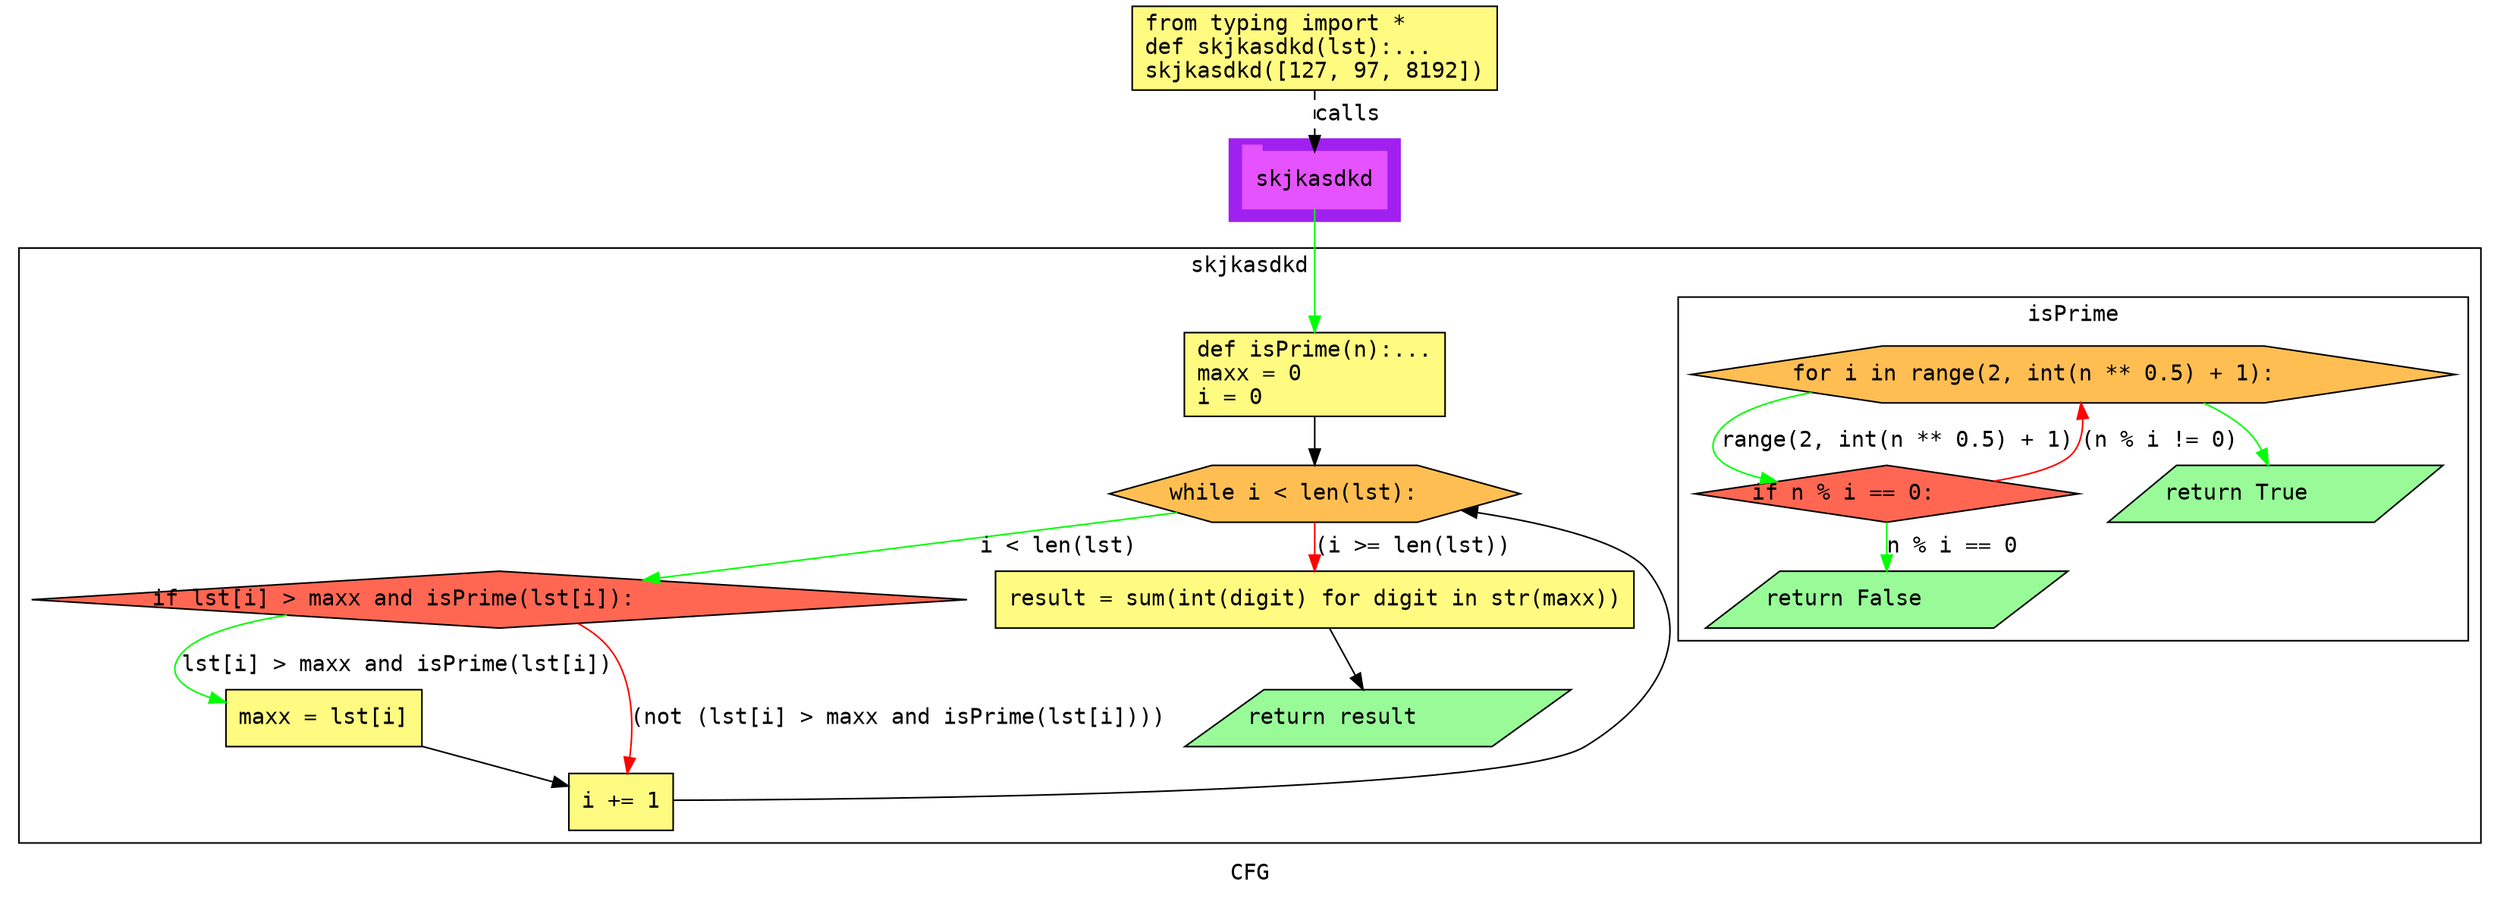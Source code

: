 digraph cluster412CFG {
	graph [bb="0,0,1574,560.5",
		compound=True,
		fontname="DejaVu Sans Mono",
		label=CFG,
		lheight=0.21,
		lp="787,11.5",
		lwidth=0.35,
		pack=False,
		rankdir=TB,
		ranksep=0.02
	];
	node [fontname="DejaVu Sans Mono",
		label="\N"
	];
	edge [fontname="DejaVu Sans Mono"];
	subgraph cluster_1 {
		graph [bb="774,424.5,882,476.5",
			color=purple,
			compound=true,
			fontname="DejaVu Sans Mono",
			label="",
			rankdir=TB,
			ranksep=0.02,
			shape=tab,
			style=filled
		];
		node [fontname="DejaVu Sans Mono"];
		edge [fontname="DejaVu Sans Mono"];
		26	[color="#E552FF",
			height=0.5,
			label=skjkasdkd,
			linenum="[20]",
			pos="828,450.5",
			shape=tab,
			style=filled,
			width=1.2639];
	}
	subgraph cluster0skjkasdkd {
		graph [bb="8,31,1566,407.5",
			compound=True,
			fontname="DejaVu Sans Mono",
			label=skjkasdkd,
			lheight=0.21,
			lp="787,396",
			lwidth=1.04,
			pack=False,
			rankdir=TB,
			ranksep=0.02
		];
		node [fontname="DejaVu Sans Mono"];
		edge [fontname="DejaVu Sans Mono"];
		subgraph cluster_17 {
			graph [color=purple,
				compound=true,
				fontname="DejaVu Sans Mono",
				label="",
				rankdir=TB,
				ranksep=0.02,
				shape=tab,
				style=filled
			];
			node [fontname="DejaVu Sans Mono"];
			edge [fontname="DejaVu Sans Mono"];
		}
		subgraph cluster0isPrime {
			graph [bb="1058,159,1558,376.5",
				compound=True,
				fontname="DejaVu Sans Mono",
				label=isPrime,
				lheight=0.21,
				lp="1308,365",
				lwidth=0.81,
				pack=False,
				rankdir=TB,
				ranksep=0.02
			];
			node [fontname="DejaVu Sans Mono"];
			edge [fontname="DejaVu Sans Mono"];
			subgraph cluster_5 {
				graph [color=purple,
					compound=true,
					fontname="DejaVu Sans Mono",
					label="",
					rankdir=TB,
					ranksep=0.02,
					shape=tab,
					style=filled
				];
				node [fontname="DejaVu Sans Mono"];
				edge [fontname="DejaVu Sans Mono"];
			}
			5	[fillcolor="#FFBE52",
				height=0.5,
				label="for i in range(2, int(n ** 0.5) + 1):\l",
				linenum="[6]",
				pos="1308,327.5",
				shape=hexagon,
				style="filled,solid",
				width=6.7127];
			8	[fillcolor="#FF6752",
				height=0.5,
				label="if n % i == 0:\l",
				linenum="[7]",
				pos="1191,252",
				shape=diamond,
				style="filled,solid",
				width=3.3702];
			5 -> 8	[color=green,
				label="range(2, int(n ** 0.5) + 1)",
				lp="1192.5,285.5",
				pos="e,1117.7,259.18 1140.1,316.44 1112.9,311.41 1090.5,303.97 1081,293 1066.9,276.64 1083.5,266.97 1107.7,261.25"];
			9	[fillcolor="#98fb98",
				height=0.5,
				label="return True\l",
				linenum="[10]",
				pos="1436,252",
				shape=parallelogram,
				style="filled,solid",
				width=2.8323];
			5 -> 9	[color=green,
				pos="e,1431.4,270.17 1390.5,309.41 1400.1,305.11 1409.2,299.73 1417,293 1421.2,289.38 1424.5,284.64 1427.1,279.7"];
			8 -> 5	[color=red,
				label="(n % i != 0)",
				lp="1363,285.5",
				pos="e,1312.9,309.47 1258.3,260.04 1280.4,263.85 1301.2,269.56 1308,278 1312.8,283.94 1314.2,291.76 1314,299.39"];
			10	[fillcolor="#98fb98",
				height=0.5,
				label="return False\l",
				linenum="[8]",
				pos="1191,185",
				shape=parallelogram,
				style="filled,solid",
				width=3.0706];
			8 -> 10	[color=green,
				label="n % i == 0",
				lp="1232.5,218.5",
				pos="e,1191,203.19 1191,233.92 1191,227.7 1191,220.5 1191,213.6"];
		}
		3	[fillcolor="#FFFB81",
			height=0.73611,
			label="def isPrime(n):...\lmaxx = 0\li = 0\l",
			linenum="[5, 11, 12]",
			pos="828,327.5",
			shape=rectangle,
			style="filled,solid",
			width=2.2917];
		15	[fillcolor="#FFBE52",
			height=0.5,
			label="while i < len(lst):\l",
			linenum="[13]",
			pos="828,252",
			shape=hexagon,
			style="filled,solid",
			width=3.6065];
		3 -> 15	[color=black,
			pos="e,828,270.27 828,300.79 828,294.16 828,287.01 828,280.3"];
		16	[fillcolor="#FF6752",
			height=0.5,
			label="if lst[i] > maxx and isPrime(lst[i]):\l",
			linenum="[14]",
			pos="312,185",
			shape=diamond,
			style="filled,solid",
			width=8.2214];
		15 -> 16	[color=green,
			label="i < len(lst)",
			lp="666,218.5",
			pos="e,403.22,197.49 741.05,240.05 650.48,228.64 508.72,210.78 413.18,198.75"];
		17	[fillcolor="#FFFB81",
			height=0.5,
			label="result = sum(int(digit) for digit in str(maxx))\l",
			linenum="[17]",
			pos="828,185",
			shape=rectangle,
			style="filled,solid",
			width=5.6111];
		15 -> 17	[color=red,
			label="(i >= len(lst))",
			lp="890,218.5",
			pos="e,828,203.19 828,233.92 828,227.7 828,220.5 828,213.6"];
		18	[fillcolor="#FFFB81",
			height=0.5,
			label="maxx = lst[i]\l",
			linenum="[15]",
			pos="207,110",
			shape=rectangle,
			style="filled,solid",
			width=1.7222];
		16 -> 18	[color=green,
			label="lst[i] > maxx and isPrime(lst[i])",
			lp="253.5,143.5",
			pos="e,144.79,120.06 182.37,174.84 152.54,169.96 126.7,162.47 117,151 106,137.99 117.2,129.04 134.98,122.98"];
		19	[fillcolor="#FFFB81",
			height=0.5,
			label="i += 1\l",
			linenum="[16]",
			pos="395,57",
			shape=rectangle,
			style="filled,solid",
			width=0.91667];
		16 -> 19	[color=red,
			label="(not (lst[i] > maxx and isPrime(lst[i])))",
			lp="571.5,110",
			pos="e,399.1,75.174 366.72,170.19 375.82,165.53 384.17,159.3 390,151 403.31,132.04 403.29,105.18 400.69,85.196"];
		18 -> 19	[color=black,
			pos="e,361.74,67.023 269.08,92.159 296.25,84.79 327.45,76.325 352,69.666"];
		19 -> 15	[color=black,
			pos="e,920.57,241.65 428.02,58.109 546.79,58.739 947.94,63.013 997,92 1042.4,118.83 1070.9,161.02 1039,203 1025.2,221.11 977.24,232.83 \
930.51,240.15"];
		23	[fillcolor="#98fb98",
			height=0.5,
			label="return result\l",
			linenum="[18]",
			pos="870,110",
			shape=parallelogram,
			style="filled,solid",
			width=3.2823];
		17 -> 23	[color=black,
			pos="e,860.12,128.18 837.95,166.7 843.08,157.79 849.43,146.75 855.13,136.85"];
	}
	1	[fillcolor="#FFFB81",
		height=0.73611,
		label="from typing import *\ldef skjkasdkd(lst):...\lskjkasdkd([127, 97, 8192])\l",
		linenum="[1]",
		pos="828,534",
		shape=rectangle,
		style="filled,solid",
		width=3.2083];
	1 -> 26	[label=calls,
		lp="849,492",
		pos="e,828,468.63 828,507.21 828,498.16 828,487.97 828,478.8",
		style=dashed];
	26 -> 3	[color=green,
		pos="e,828,354.38 828,432.42 828,414.87 828,387.03 828,364.58"];
}
